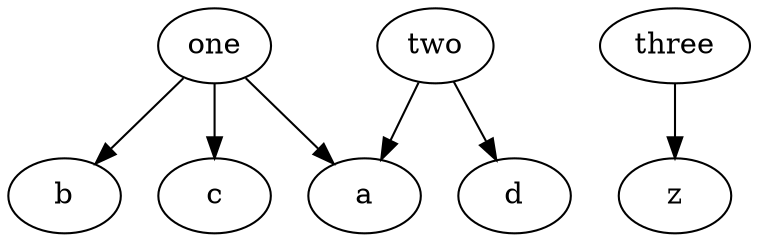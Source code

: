 digraph FAM {
  1 -> 2;
  1 -> 3;
  4 -> 2;
  1 -> 5;
  6 -> 7;
  4 -> 8;
  2 [label="a"];
  3 [label="b"];
  5 [label="c"];
  8 [label="d"];
  1 [label="one"];
  6 [label="three"];
  4 [label="two"];
  7 [label="z"];
}
